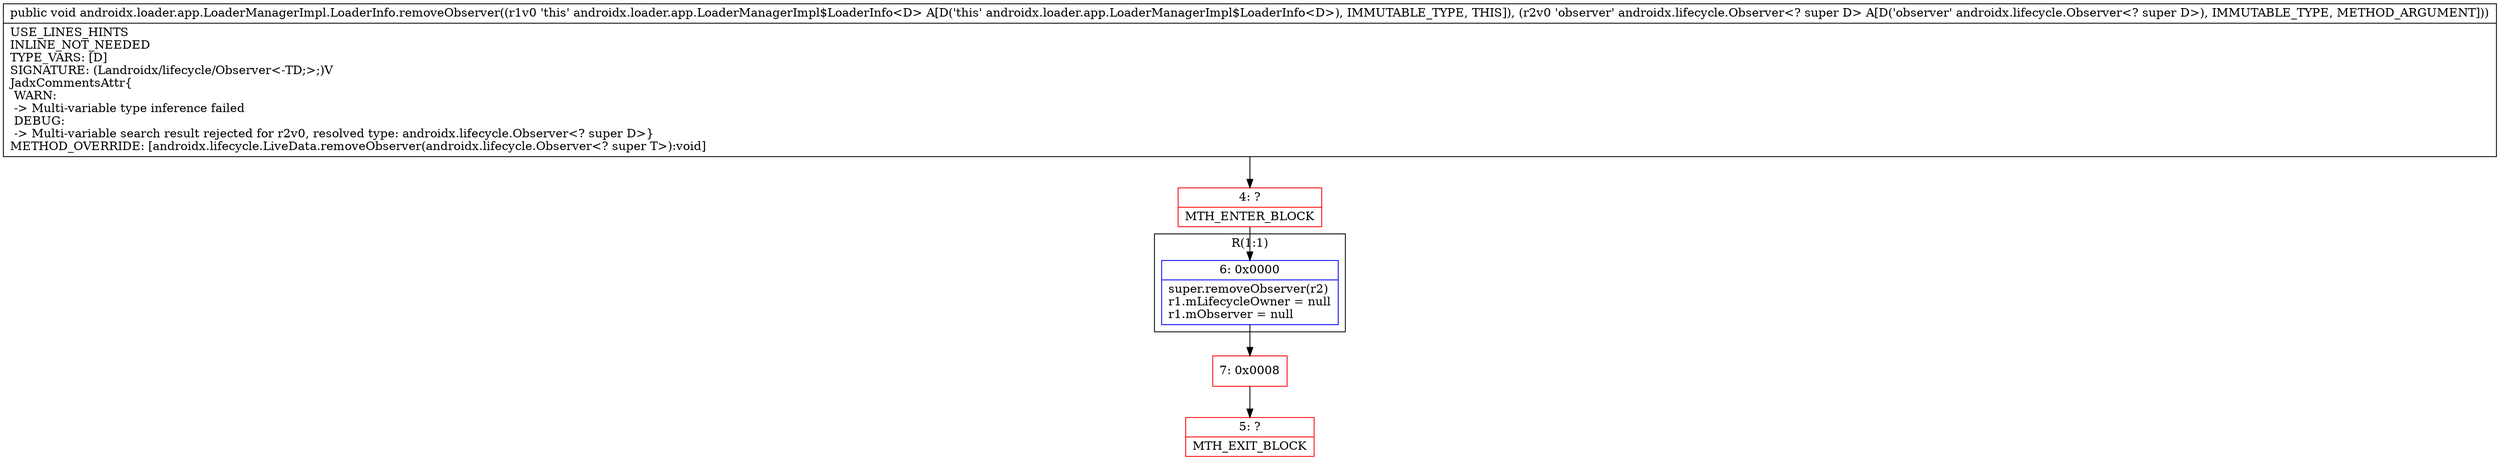 digraph "CFG forandroidx.loader.app.LoaderManagerImpl.LoaderInfo.removeObserver(Landroidx\/lifecycle\/Observer;)V" {
subgraph cluster_Region_1700244499 {
label = "R(1:1)";
node [shape=record,color=blue];
Node_6 [shape=record,label="{6\:\ 0x0000|super.removeObserver(r2)\lr1.mLifecycleOwner = null\lr1.mObserver = null\l}"];
}
Node_4 [shape=record,color=red,label="{4\:\ ?|MTH_ENTER_BLOCK\l}"];
Node_7 [shape=record,color=red,label="{7\:\ 0x0008}"];
Node_5 [shape=record,color=red,label="{5\:\ ?|MTH_EXIT_BLOCK\l}"];
MethodNode[shape=record,label="{public void androidx.loader.app.LoaderManagerImpl.LoaderInfo.removeObserver((r1v0 'this' androidx.loader.app.LoaderManagerImpl$LoaderInfo\<D\> A[D('this' androidx.loader.app.LoaderManagerImpl$LoaderInfo\<D\>), IMMUTABLE_TYPE, THIS]), (r2v0 'observer' androidx.lifecycle.Observer\<? super D\> A[D('observer' androidx.lifecycle.Observer\<? super D\>), IMMUTABLE_TYPE, METHOD_ARGUMENT]))  | USE_LINES_HINTS\lINLINE_NOT_NEEDED\lTYPE_VARS: [D]\lSIGNATURE: (Landroidx\/lifecycle\/Observer\<\-TD;\>;)V\lJadxCommentsAttr\{\l WARN: \l \-\> Multi\-variable type inference failed\l DEBUG: \l \-\> Multi\-variable search result rejected for r2v0, resolved type: androidx.lifecycle.Observer\<? super D\>\}\lMETHOD_OVERRIDE: [androidx.lifecycle.LiveData.removeObserver(androidx.lifecycle.Observer\<? super T\>):void]\l}"];
MethodNode -> Node_4;Node_6 -> Node_7;
Node_4 -> Node_6;
Node_7 -> Node_5;
}

